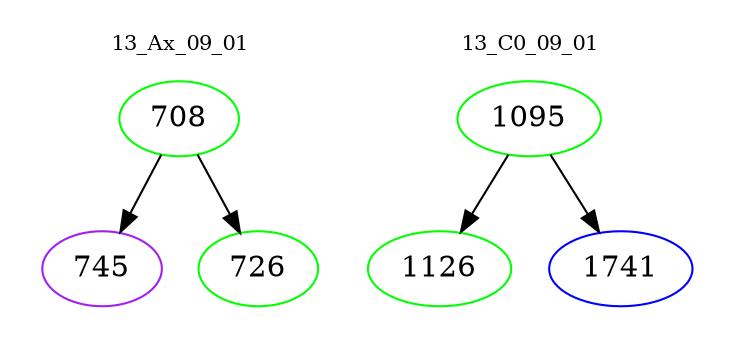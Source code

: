 digraph{
subgraph cluster_0 {
color = white
label = "13_Ax_09_01";
fontsize=10;
T0_708 [label="708", color="green"]
T0_708 -> T0_745 [color="black"]
T0_745 [label="745", color="purple"]
T0_708 -> T0_726 [color="black"]
T0_726 [label="726", color="green"]
}
subgraph cluster_1 {
color = white
label = "13_C0_09_01";
fontsize=10;
T1_1095 [label="1095", color="green"]
T1_1095 -> T1_1126 [color="black"]
T1_1126 [label="1126", color="green"]
T1_1095 -> T1_1741 [color="black"]
T1_1741 [label="1741", color="blue"]
}
}
